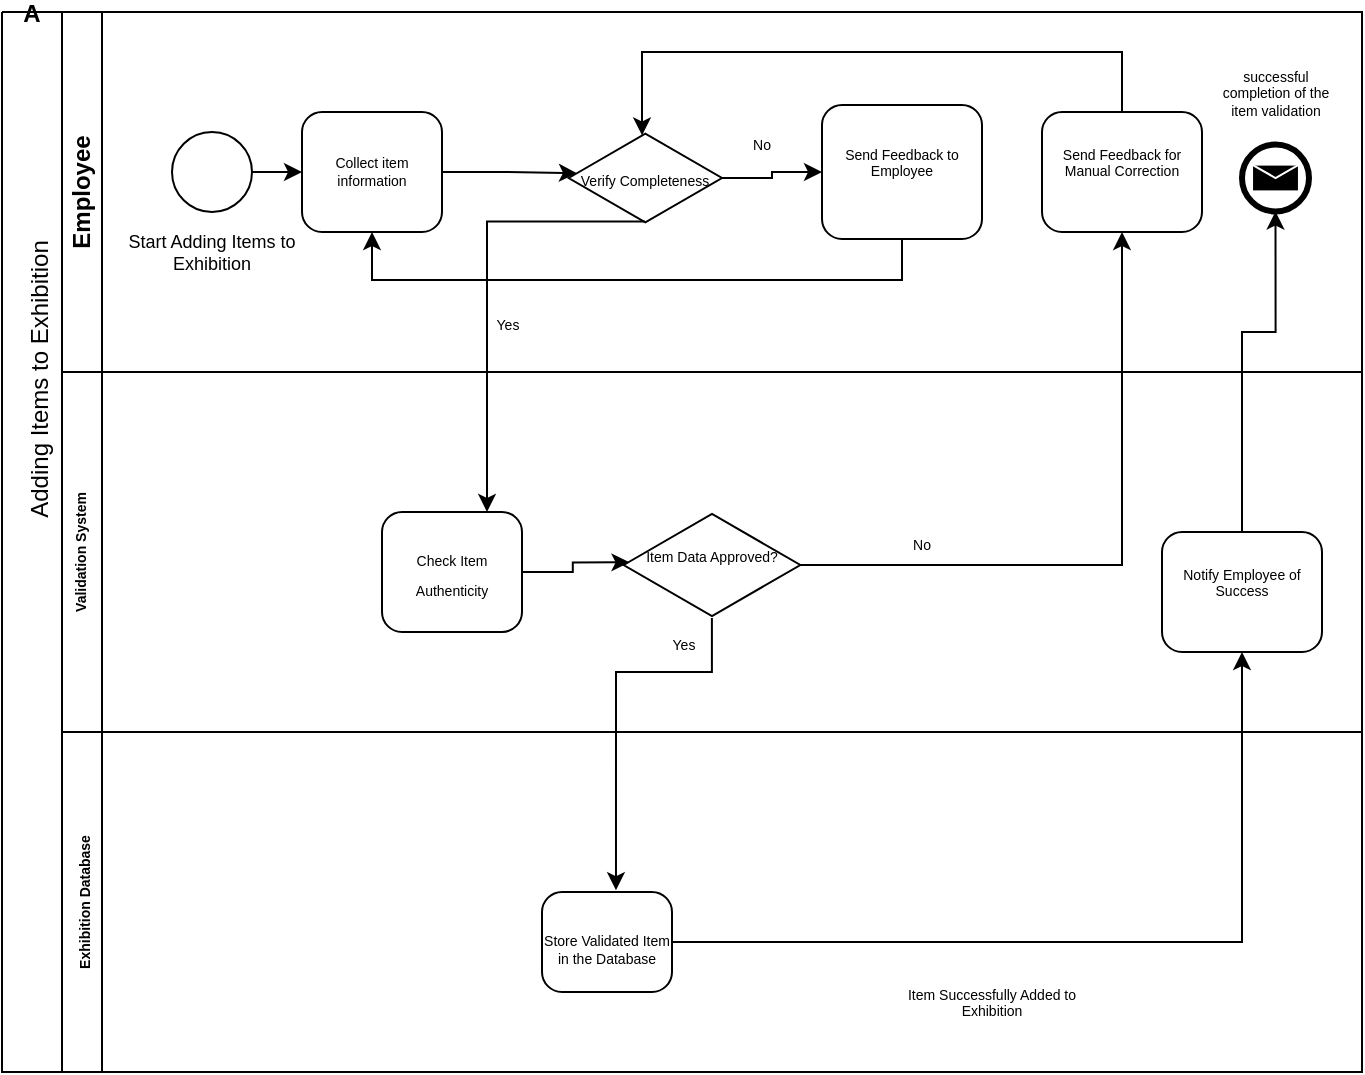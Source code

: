 <mxfile version="24.8.1">
  <diagram name="Page-1" id="2a216829-ef6e-dabb-86c1-c78162f3ba2b">
    <mxGraphModel dx="1059" dy="1695" grid="1" gridSize="10" guides="1" tooltips="1" connect="1" arrows="1" fold="1" page="1" pageScale="1" pageWidth="850" pageHeight="1100" background="none" math="0" shadow="0">
      <root>
        <mxCell id="0" />
        <mxCell id="1" parent="0" />
        <mxCell id="AeBUD6cjxd1LtfXHsOYv-1" value="Validation System" style="swimlane;startSize=20;horizontal=0;html=1;whiteSpace=wrap;fontSize=7;" vertex="1" parent="1">
          <mxGeometry x="140" y="50" width="650" height="180" as="geometry" />
        </mxCell>
        <mxCell id="AeBUD6cjxd1LtfXHsOYv-25" value="&lt;font style=&quot;font-size: 7px;&quot;&gt;Check Item Authenticity&lt;/font&gt;" style="points=[[0.25,0,0],[0.5,0,0],[0.75,0,0],[1,0.25,0],[1,0.5,0],[1,0.75,0],[0.75,1,0],[0.5,1,0],[0.25,1,0],[0,0.75,0],[0,0.5,0],[0,0.25,0]];shape=mxgraph.bpmn.task;whiteSpace=wrap;rectStyle=rounded;size=10;html=1;container=1;expand=0;collapsible=0;taskMarker=abstract;" vertex="1" parent="AeBUD6cjxd1LtfXHsOYv-1">
          <mxGeometry x="160" y="70" width="70" height="60" as="geometry" />
        </mxCell>
        <mxCell id="AeBUD6cjxd1LtfXHsOYv-35" value="&#xa;Item Data Approved?&#xa;&#xa;" style="html=1;whiteSpace=wrap;aspect=fixed;shape=isoRectangle;fontSize=7;" vertex="1" parent="AeBUD6cjxd1LtfXHsOYv-1">
          <mxGeometry x="280.83" y="70" width="88.34" height="53" as="geometry" />
        </mxCell>
        <mxCell id="AeBUD6cjxd1LtfXHsOYv-36" style="edgeStyle=orthogonalEdgeStyle;rounded=0;orthogonalLoop=1;jettySize=auto;html=1;entryX=0.033;entryY=0.475;entryDx=0;entryDy=0;entryPerimeter=0;" edge="1" parent="AeBUD6cjxd1LtfXHsOYv-1" source="AeBUD6cjxd1LtfXHsOYv-25" target="AeBUD6cjxd1LtfXHsOYv-35">
          <mxGeometry relative="1" as="geometry" />
        </mxCell>
        <mxCell id="AeBUD6cjxd1LtfXHsOYv-38" value="&lt;font style=&quot;font-size: 7px;&quot;&gt;Yes&lt;/font&gt;" style="text;html=1;align=center;verticalAlign=middle;whiteSpace=wrap;rounded=0;" vertex="1" parent="AeBUD6cjxd1LtfXHsOYv-1">
          <mxGeometry x="280.83" y="120" width="60" height="30" as="geometry" />
        </mxCell>
        <mxCell id="AeBUD6cjxd1LtfXHsOYv-42" value="&lt;font style=&quot;font-size: 7px;&quot;&gt;No&lt;/font&gt;" style="text;html=1;align=center;verticalAlign=middle;whiteSpace=wrap;rounded=0;" vertex="1" parent="AeBUD6cjxd1LtfXHsOYv-1">
          <mxGeometry x="400" y="70" width="60" height="30" as="geometry" />
        </mxCell>
        <mxCell id="AeBUD6cjxd1LtfXHsOYv-45" value="&#xa;Notify Employee of Success&#xa;&#xa;" style="points=[[0.25,0,0],[0.5,0,0],[0.75,0,0],[1,0.25,0],[1,0.5,0],[1,0.75,0],[0.75,1,0],[0.5,1,0],[0.25,1,0],[0,0.75,0],[0,0.5,0],[0,0.25,0]];shape=mxgraph.bpmn.task;whiteSpace=wrap;rectStyle=rounded;size=10;html=1;container=1;expand=0;collapsible=0;taskMarker=abstract;fontSize=7;" vertex="1" parent="AeBUD6cjxd1LtfXHsOYv-1">
          <mxGeometry x="550" y="80" width="80" height="60" as="geometry" />
        </mxCell>
        <mxCell id="AeBUD6cjxd1LtfXHsOYv-2" value="Employee" style="swimlane;startSize=20;horizontal=0;html=1;whiteSpace=wrap;" vertex="1" parent="1">
          <mxGeometry x="140" y="-130" width="650" height="180" as="geometry" />
        </mxCell>
        <mxCell id="AeBUD6cjxd1LtfXHsOYv-4" value="" style="points=[[0.145,0.145,0],[0.5,0,0],[0.855,0.145,0],[1,0.5,0],[0.855,0.855,0],[0.5,1,0],[0.145,0.855,0],[0,0.5,0]];shape=mxgraph.bpmn.event;html=1;verticalLabelPosition=bottom;labelBackgroundColor=#ffffff;verticalAlign=top;align=center;perimeter=ellipsePerimeter;outlineConnect=0;aspect=fixed;outline=standard;symbol=general;" vertex="1" parent="AeBUD6cjxd1LtfXHsOYv-2">
          <mxGeometry x="55" y="60" width="40" height="40" as="geometry" />
        </mxCell>
        <mxCell id="AeBUD6cjxd1LtfXHsOYv-5" value="Start Adding Items to Exhibition" style="text;html=1;align=center;verticalAlign=middle;whiteSpace=wrap;rounded=0;fontSize=9;" vertex="1" parent="AeBUD6cjxd1LtfXHsOYv-2">
          <mxGeometry x="20" y="110" width="110" height="20" as="geometry" />
        </mxCell>
        <mxCell id="AeBUD6cjxd1LtfXHsOYv-10" style="edgeStyle=orthogonalEdgeStyle;rounded=0;orthogonalLoop=1;jettySize=auto;html=1;entryX=0.054;entryY=0.447;entryDx=0;entryDy=0;entryPerimeter=0;" edge="1" parent="AeBUD6cjxd1LtfXHsOYv-2" source="AeBUD6cjxd1LtfXHsOYv-6" target="AeBUD6cjxd1LtfXHsOYv-11">
          <mxGeometry relative="1" as="geometry">
            <mxPoint x="220" y="80" as="targetPoint" />
          </mxGeometry>
        </mxCell>
        <mxCell id="AeBUD6cjxd1LtfXHsOYv-6" value="" style="points=[[0.25,0,0],[0.5,0,0],[0.75,0,0],[1,0.25,0],[1,0.5,0],[1,0.75,0],[0.75,1,0],[0.5,1,0],[0.25,1,0],[0,0.75,0],[0,0.5,0],[0,0.25,0]];shape=mxgraph.bpmn.task;whiteSpace=wrap;rectStyle=rounded;size=10;html=1;container=1;expand=0;collapsible=0;taskMarker=abstract;" vertex="1" parent="AeBUD6cjxd1LtfXHsOYv-2">
          <mxGeometry x="120" y="50" width="70" height="60" as="geometry" />
        </mxCell>
        <mxCell id="AeBUD6cjxd1LtfXHsOYv-7" value="&lt;br&gt;Collect item information&lt;div&gt;&lt;br&gt;&lt;/div&gt;" style="text;html=1;align=center;verticalAlign=middle;whiteSpace=wrap;rounded=0;fontSize=7;" vertex="1" parent="AeBUD6cjxd1LtfXHsOYv-6">
          <mxGeometry x="5" y="15" width="60" height="30" as="geometry" />
        </mxCell>
        <mxCell id="AeBUD6cjxd1LtfXHsOYv-8" style="edgeStyle=orthogonalEdgeStyle;rounded=0;orthogonalLoop=1;jettySize=auto;html=1;entryX=0;entryY=0.5;entryDx=0;entryDy=0;entryPerimeter=0;" edge="1" parent="AeBUD6cjxd1LtfXHsOYv-2" source="AeBUD6cjxd1LtfXHsOYv-4" target="AeBUD6cjxd1LtfXHsOYv-6">
          <mxGeometry relative="1" as="geometry" />
        </mxCell>
        <mxCell id="AeBUD6cjxd1LtfXHsOYv-49" style="edgeStyle=orthogonalEdgeStyle;rounded=0;orthogonalLoop=1;jettySize=auto;html=1;" edge="1" parent="AeBUD6cjxd1LtfXHsOYv-2" source="AeBUD6cjxd1LtfXHsOYv-11" target="AeBUD6cjxd1LtfXHsOYv-30">
          <mxGeometry relative="1" as="geometry" />
        </mxCell>
        <mxCell id="AeBUD6cjxd1LtfXHsOYv-11" value="&lt;font style=&quot;font-size: 7px;&quot;&gt;Verify Completeness&lt;/font&gt;" style="html=1;whiteSpace=wrap;aspect=fixed;shape=isoRectangle;" vertex="1" parent="AeBUD6cjxd1LtfXHsOYv-2">
          <mxGeometry x="253.33" y="60" width="76.67" height="46" as="geometry" />
        </mxCell>
        <mxCell id="AeBUD6cjxd1LtfXHsOYv-14" value="&lt;font style=&quot;font-size: 7px;&quot;&gt;No&lt;/font&gt;" style="text;html=1;align=center;verticalAlign=middle;whiteSpace=wrap;rounded=0;" vertex="1" parent="AeBUD6cjxd1LtfXHsOYv-2">
          <mxGeometry x="320" y="50" width="60" height="30" as="geometry" />
        </mxCell>
        <mxCell id="AeBUD6cjxd1LtfXHsOYv-18" value="&lt;font style=&quot;font-size: 7px;&quot;&gt;Yes&lt;/font&gt;" style="text;html=1;align=center;verticalAlign=middle;whiteSpace=wrap;rounded=0;" vertex="1" parent="AeBUD6cjxd1LtfXHsOYv-2">
          <mxGeometry x="193.33" y="140" width="60" height="30" as="geometry" />
        </mxCell>
        <mxCell id="AeBUD6cjxd1LtfXHsOYv-30" value="&#xa;Send Feedback to Employee&#xa;&#xa;" style="points=[[0.25,0,0],[0.5,0,0],[0.75,0,0],[1,0.25,0],[1,0.5,0],[1,0.75,0],[0.75,1,0],[0.5,1,0],[0.25,1,0],[0,0.75,0],[0,0.5,0],[0,0.25,0]];shape=mxgraph.bpmn.task;whiteSpace=wrap;rectStyle=rounded;size=10;html=1;container=1;expand=0;collapsible=0;taskMarker=abstract;fontSize=7;" vertex="1" parent="AeBUD6cjxd1LtfXHsOYv-2">
          <mxGeometry x="380" y="46.5" width="80" height="67" as="geometry" />
        </mxCell>
        <mxCell id="AeBUD6cjxd1LtfXHsOYv-31" style="edgeStyle=orthogonalEdgeStyle;rounded=0;orthogonalLoop=1;jettySize=auto;html=1;entryX=0.5;entryY=1;entryDx=0;entryDy=0;entryPerimeter=0;" edge="1" parent="AeBUD6cjxd1LtfXHsOYv-2" source="AeBUD6cjxd1LtfXHsOYv-30" target="AeBUD6cjxd1LtfXHsOYv-6">
          <mxGeometry relative="1" as="geometry">
            <Array as="points">
              <mxPoint x="420" y="134" />
              <mxPoint x="155" y="134" />
            </Array>
          </mxGeometry>
        </mxCell>
        <mxCell id="AeBUD6cjxd1LtfXHsOYv-47" value="&#xa;Send Feedback for Manual Correction&#xa;&#xa;" style="points=[[0.25,0,0],[0.5,0,0],[0.75,0,0],[1,0.25,0],[1,0.5,0],[1,0.75,0],[0.75,1,0],[0.5,1,0],[0.25,1,0],[0,0.75,0],[0,0.5,0],[0,0.25,0]];shape=mxgraph.bpmn.task;whiteSpace=wrap;rectStyle=rounded;size=10;html=1;container=1;expand=0;collapsible=0;taskMarker=abstract;fontSize=7;" vertex="1" parent="AeBUD6cjxd1LtfXHsOYv-2">
          <mxGeometry x="490" y="50" width="80" height="60" as="geometry" />
        </mxCell>
        <mxCell id="AeBUD6cjxd1LtfXHsOYv-50" style="edgeStyle=orthogonalEdgeStyle;rounded=0;orthogonalLoop=1;jettySize=auto;html=1;entryX=0.488;entryY=0.037;entryDx=0;entryDy=0;entryPerimeter=0;" edge="1" parent="AeBUD6cjxd1LtfXHsOYv-2" source="AeBUD6cjxd1LtfXHsOYv-47" target="AeBUD6cjxd1LtfXHsOYv-11">
          <mxGeometry relative="1" as="geometry">
            <Array as="points">
              <mxPoint x="530" y="20" />
              <mxPoint x="290" y="20" />
              <mxPoint x="290" y="62" />
            </Array>
          </mxGeometry>
        </mxCell>
        <mxCell id="AeBUD6cjxd1LtfXHsOYv-51" value="" style="points=[[0.145,0.145,0],[0.5,0,0],[0.855,0.145,0],[1,0.5,0],[0.855,0.855,0],[0.5,1,0],[0.145,0.855,0],[0,0.5,0]];shape=mxgraph.bpmn.event;html=1;verticalLabelPosition=bottom;labelBackgroundColor=#ffffff;verticalAlign=top;align=center;perimeter=ellipsePerimeter;outlineConnect=0;aspect=fixed;outline=end;symbol=message;" vertex="1" parent="AeBUD6cjxd1LtfXHsOYv-2">
          <mxGeometry x="590" y="66.25" width="33.5" height="33.5" as="geometry" />
        </mxCell>
        <mxCell id="AeBUD6cjxd1LtfXHsOYv-53" value="&#xa;successful completion of the item validation&#xa;&#xa;" style="text;html=1;align=center;verticalAlign=middle;whiteSpace=wrap;rounded=0;fontSize=7;" vertex="1" parent="AeBUD6cjxd1LtfXHsOYv-2">
          <mxGeometry x="576.75" y="30" width="60" height="30" as="geometry" />
        </mxCell>
        <mxCell id="AeBUD6cjxd1LtfXHsOYv-3" value="A" style="swimlane;startSize=0;" vertex="1" parent="1">
          <mxGeometry x="110" y="-130" width="30" height="530" as="geometry" />
        </mxCell>
        <mxCell id="AeBUD6cjxd1LtfXHsOYv-23" value="Adding Items to Exhibition" style="text;html=1;align=center;verticalAlign=middle;resizable=0;points=[];autosize=1;strokeColor=none;fillColor=none;rotation=-90;" vertex="1" parent="1">
          <mxGeometry x="49" y="39" width="160" height="30" as="geometry" />
        </mxCell>
        <mxCell id="AeBUD6cjxd1LtfXHsOYv-29" value="&lt;span style=&quot;font-size: 7px;&quot;&gt;Exhibition Database&lt;/span&gt;" style="swimlane;startSize=20;horizontal=0;html=1;whiteSpace=wrap;" vertex="1" parent="1">
          <mxGeometry x="140" y="230" width="650" height="170" as="geometry" />
        </mxCell>
        <mxCell id="AeBUD6cjxd1LtfXHsOYv-15" value="&lt;br&gt;Store Validated Item in the Database" style="points=[[0.25,0,0],[0.5,0,0],[0.75,0,0],[1,0.25,0],[1,0.5,0],[1,0.75,0],[0.75,1,0],[0.5,1,0],[0.25,1,0],[0,0.75,0],[0,0.5,0],[0,0.25,0]];shape=mxgraph.bpmn.task;whiteSpace=wrap;rectStyle=rounded;size=10;html=1;container=1;expand=0;collapsible=0;taskMarker=abstract;fontSize=7;" vertex="1" parent="AeBUD6cjxd1LtfXHsOYv-29">
          <mxGeometry x="240" y="80" width="65" height="50" as="geometry" />
        </mxCell>
        <mxCell id="AeBUD6cjxd1LtfXHsOYv-22" value="&#xa;Item Successfully Added to Exhibition&#xa;&#xa;" style="text;html=1;align=center;verticalAlign=middle;whiteSpace=wrap;rounded=0;fontSize=7;" vertex="1" parent="AeBUD6cjxd1LtfXHsOYv-29">
          <mxGeometry x="420" y="120" width="90" height="40" as="geometry" />
        </mxCell>
        <mxCell id="AeBUD6cjxd1LtfXHsOYv-33" style="edgeStyle=orthogonalEdgeStyle;rounded=0;orthogonalLoop=1;jettySize=auto;html=1;entryX=0.75;entryY=0;entryDx=0;entryDy=0;entryPerimeter=0;exitX=0.498;exitY=0.974;exitDx=0;exitDy=0;exitPerimeter=0;" edge="1" parent="1" source="AeBUD6cjxd1LtfXHsOYv-11" target="AeBUD6cjxd1LtfXHsOYv-25">
          <mxGeometry relative="1" as="geometry" />
        </mxCell>
        <mxCell id="AeBUD6cjxd1LtfXHsOYv-37" style="edgeStyle=orthogonalEdgeStyle;rounded=0;orthogonalLoop=1;jettySize=auto;html=1;entryX=0.569;entryY=-0.018;entryDx=0;entryDy=0;entryPerimeter=0;" edge="1" parent="1" source="AeBUD6cjxd1LtfXHsOYv-35" target="AeBUD6cjxd1LtfXHsOYv-15">
          <mxGeometry relative="1" as="geometry">
            <mxPoint x="470" y="220" as="sourcePoint" />
            <Array as="points">
              <mxPoint x="465" y="200" />
              <mxPoint x="417" y="200" />
            </Array>
          </mxGeometry>
        </mxCell>
        <mxCell id="AeBUD6cjxd1LtfXHsOYv-46" style="edgeStyle=orthogonalEdgeStyle;rounded=0;orthogonalLoop=1;jettySize=auto;html=1;" edge="1" parent="1" source="AeBUD6cjxd1LtfXHsOYv-15" target="AeBUD6cjxd1LtfXHsOYv-45">
          <mxGeometry relative="1" as="geometry" />
        </mxCell>
        <mxCell id="AeBUD6cjxd1LtfXHsOYv-48" style="edgeStyle=orthogonalEdgeStyle;rounded=0;orthogonalLoop=1;jettySize=auto;html=1;entryX=0.5;entryY=1;entryDx=0;entryDy=0;entryPerimeter=0;" edge="1" parent="1" source="AeBUD6cjxd1LtfXHsOYv-35" target="AeBUD6cjxd1LtfXHsOYv-47">
          <mxGeometry relative="1" as="geometry" />
        </mxCell>
        <mxCell id="AeBUD6cjxd1LtfXHsOYv-54" style="edgeStyle=orthogonalEdgeStyle;rounded=0;orthogonalLoop=1;jettySize=auto;html=1;entryX=0.5;entryY=1;entryDx=0;entryDy=0;entryPerimeter=0;" edge="1" parent="1" source="AeBUD6cjxd1LtfXHsOYv-45" target="AeBUD6cjxd1LtfXHsOYv-51">
          <mxGeometry relative="1" as="geometry">
            <Array as="points">
              <mxPoint x="730" y="30" />
              <mxPoint x="747" y="30" />
            </Array>
          </mxGeometry>
        </mxCell>
      </root>
    </mxGraphModel>
  </diagram>
</mxfile>
